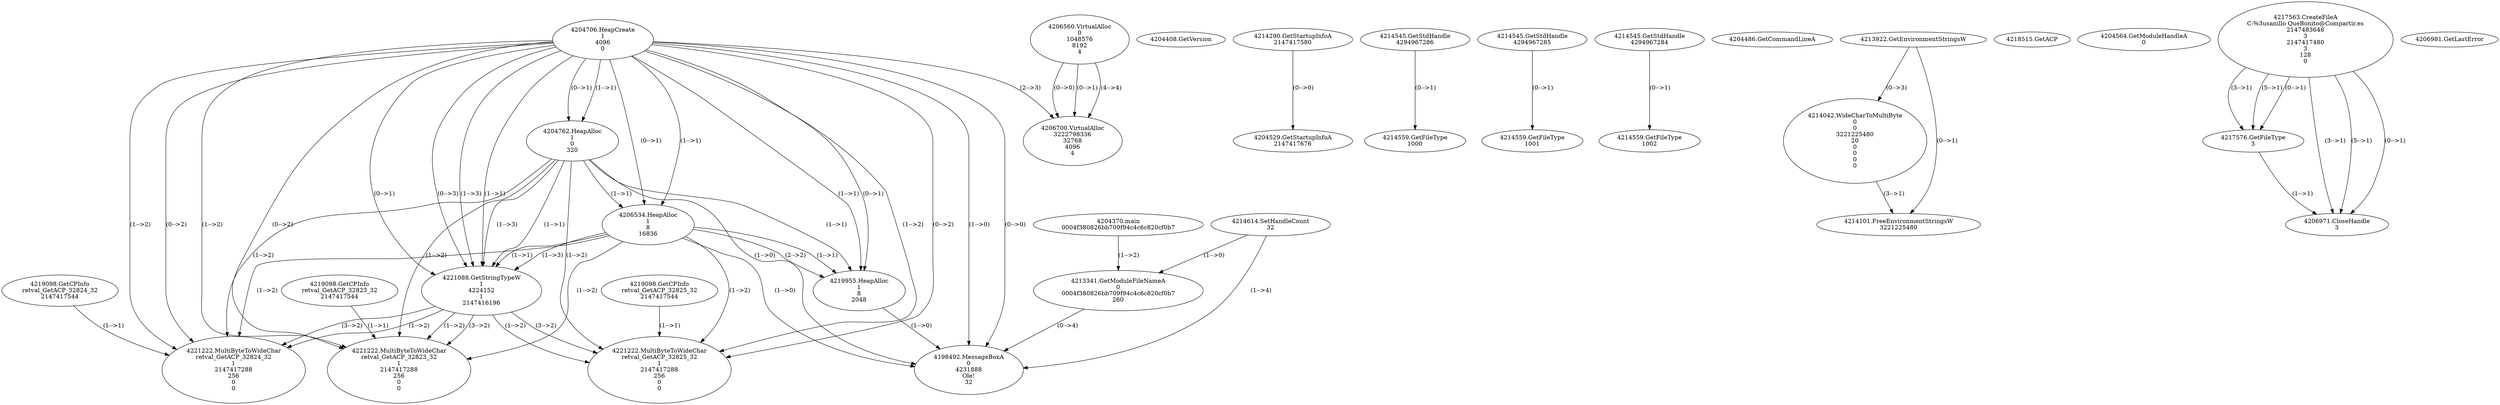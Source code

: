 // Global SCDG with merge call
digraph {
	0 [label="4204370.main
0004f380826bb709f94c4c6c820cf0b7"]
	1 [label="4204408.GetVersion
"]
	2 [label="4204706.HeapCreate
1
4096
0"]
	3 [label="4204762.HeapAlloc
1
0
320"]
	2 -> 3 [label="(1-->1)"]
	2 -> 3 [label="(0-->1)"]
	4 [label="4206534.HeapAlloc
1
8
16836"]
	2 -> 4 [label="(1-->1)"]
	2 -> 4 [label="(0-->1)"]
	3 -> 4 [label="(1-->1)"]
	5 [label="4206560.VirtualAlloc
0
1048576
8192
4"]
	6 [label="4206700.VirtualAlloc
3222798336
32768
4096
4"]
	5 -> 6 [label="(0-->1)"]
	2 -> 6 [label="(2-->3)"]
	5 -> 6 [label="(4-->4)"]
	5 -> 6 [label="(0-->0)"]
	7 [label="4214290.GetStartupInfoA
2147417580"]
	8 [label="4214545.GetStdHandle
4294967286"]
	9 [label="4214559.GetFileType
1000"]
	8 -> 9 [label="(0-->1)"]
	10 [label="4214545.GetStdHandle
4294967285"]
	11 [label="4214559.GetFileType
1001"]
	10 -> 11 [label="(0-->1)"]
	12 [label="4214545.GetStdHandle
4294967284"]
	13 [label="4214559.GetFileType
1002"]
	12 -> 13 [label="(0-->1)"]
	14 [label="4214614.SetHandleCount
32"]
	15 [label="4204486.GetCommandLineA
"]
	16 [label="4213922.GetEnvironmentStringsW
"]
	17 [label="4214042.WideCharToMultiByte
0
0
3221225480
20
0
0
0
0"]
	16 -> 17 [label="(0-->3)"]
	18 [label="4214101.FreeEnvironmentStringsW
3221225480"]
	16 -> 18 [label="(0-->1)"]
	17 -> 18 [label="(3-->1)"]
	19 [label="4218515.GetACP
"]
	20 [label="4219098.GetCPInfo
retval_GetACP_32823_32
2147417544"]
	21 [label="4221088.GetStringTypeW
1
4224152
1
2147416196"]
	2 -> 21 [label="(1-->1)"]
	2 -> 21 [label="(0-->1)"]
	3 -> 21 [label="(1-->1)"]
	4 -> 21 [label="(1-->1)"]
	2 -> 21 [label="(1-->3)"]
	2 -> 21 [label="(0-->3)"]
	3 -> 21 [label="(1-->3)"]
	4 -> 21 [label="(1-->3)"]
	22 [label="4221222.MultiByteToWideChar
retval_GetACP_32823_32
1
2147417288
256
0
0"]
	20 -> 22 [label="(1-->1)"]
	2 -> 22 [label="(1-->2)"]
	2 -> 22 [label="(0-->2)"]
	3 -> 22 [label="(1-->2)"]
	4 -> 22 [label="(1-->2)"]
	21 -> 22 [label="(1-->2)"]
	21 -> 22 [label="(3-->2)"]
	23 [label="4219098.GetCPInfo
retval_GetACP_32824_32
2147417544"]
	24 [label="4221222.MultiByteToWideChar
retval_GetACP_32824_32
1
2147417288
256
0
0"]
	23 -> 24 [label="(1-->1)"]
	2 -> 24 [label="(1-->2)"]
	2 -> 24 [label="(0-->2)"]
	3 -> 24 [label="(1-->2)"]
	4 -> 24 [label="(1-->2)"]
	21 -> 24 [label="(1-->2)"]
	21 -> 24 [label="(3-->2)"]
	25 [label="4219098.GetCPInfo
retval_GetACP_32825_32
2147417544"]
	26 [label="4221222.MultiByteToWideChar
retval_GetACP_32825_32
1
2147417288
256
0
0"]
	25 -> 26 [label="(1-->1)"]
	2 -> 26 [label="(1-->2)"]
	2 -> 26 [label="(0-->2)"]
	3 -> 26 [label="(1-->2)"]
	4 -> 26 [label="(1-->2)"]
	21 -> 26 [label="(1-->2)"]
	21 -> 26 [label="(3-->2)"]
	27 [label="4213341.GetModuleFileNameA
0
0004f380826bb709f94c4c6c820cf0b7
260"]
	0 -> 27 [label="(1-->2)"]
	14 -> 27 [label="(1-->0)"]
	28 [label="4219955.HeapAlloc
1
8
2048"]
	2 -> 28 [label="(1-->1)"]
	2 -> 28 [label="(0-->1)"]
	3 -> 28 [label="(1-->1)"]
	4 -> 28 [label="(1-->1)"]
	4 -> 28 [label="(2-->2)"]
	29 [label="4204529.GetStartupInfoA
2147417676"]
	7 -> 29 [label="(0-->0)"]
	30 [label="4204564.GetModuleHandleA
0"]
	31 [label="4217563.CreateFileA
C:\Gusanillo QueBonito@Compartir.es
2147483648
3
2147417480
3
128
0"]
	32 [label="4217576.GetFileType
3"]
	31 -> 32 [label="(3-->1)"]
	31 -> 32 [label="(5-->1)"]
	31 -> 32 [label="(0-->1)"]
	33 [label="4206971.CloseHandle
3"]
	31 -> 33 [label="(3-->1)"]
	31 -> 33 [label="(5-->1)"]
	31 -> 33 [label="(0-->1)"]
	32 -> 33 [label="(1-->1)"]
	34 [label="4206981.GetLastError
"]
	35 [label="4198492.MessageBoxA
0
4231888
Ole!
32"]
	14 -> 35 [label="(1-->4)"]
	27 -> 35 [label="(0-->4)"]
	2 -> 35 [label="(1-->0)"]
	2 -> 35 [label="(0-->0)"]
	3 -> 35 [label="(1-->0)"]
	4 -> 35 [label="(1-->0)"]
	28 -> 35 [label="(1-->0)"]
}

